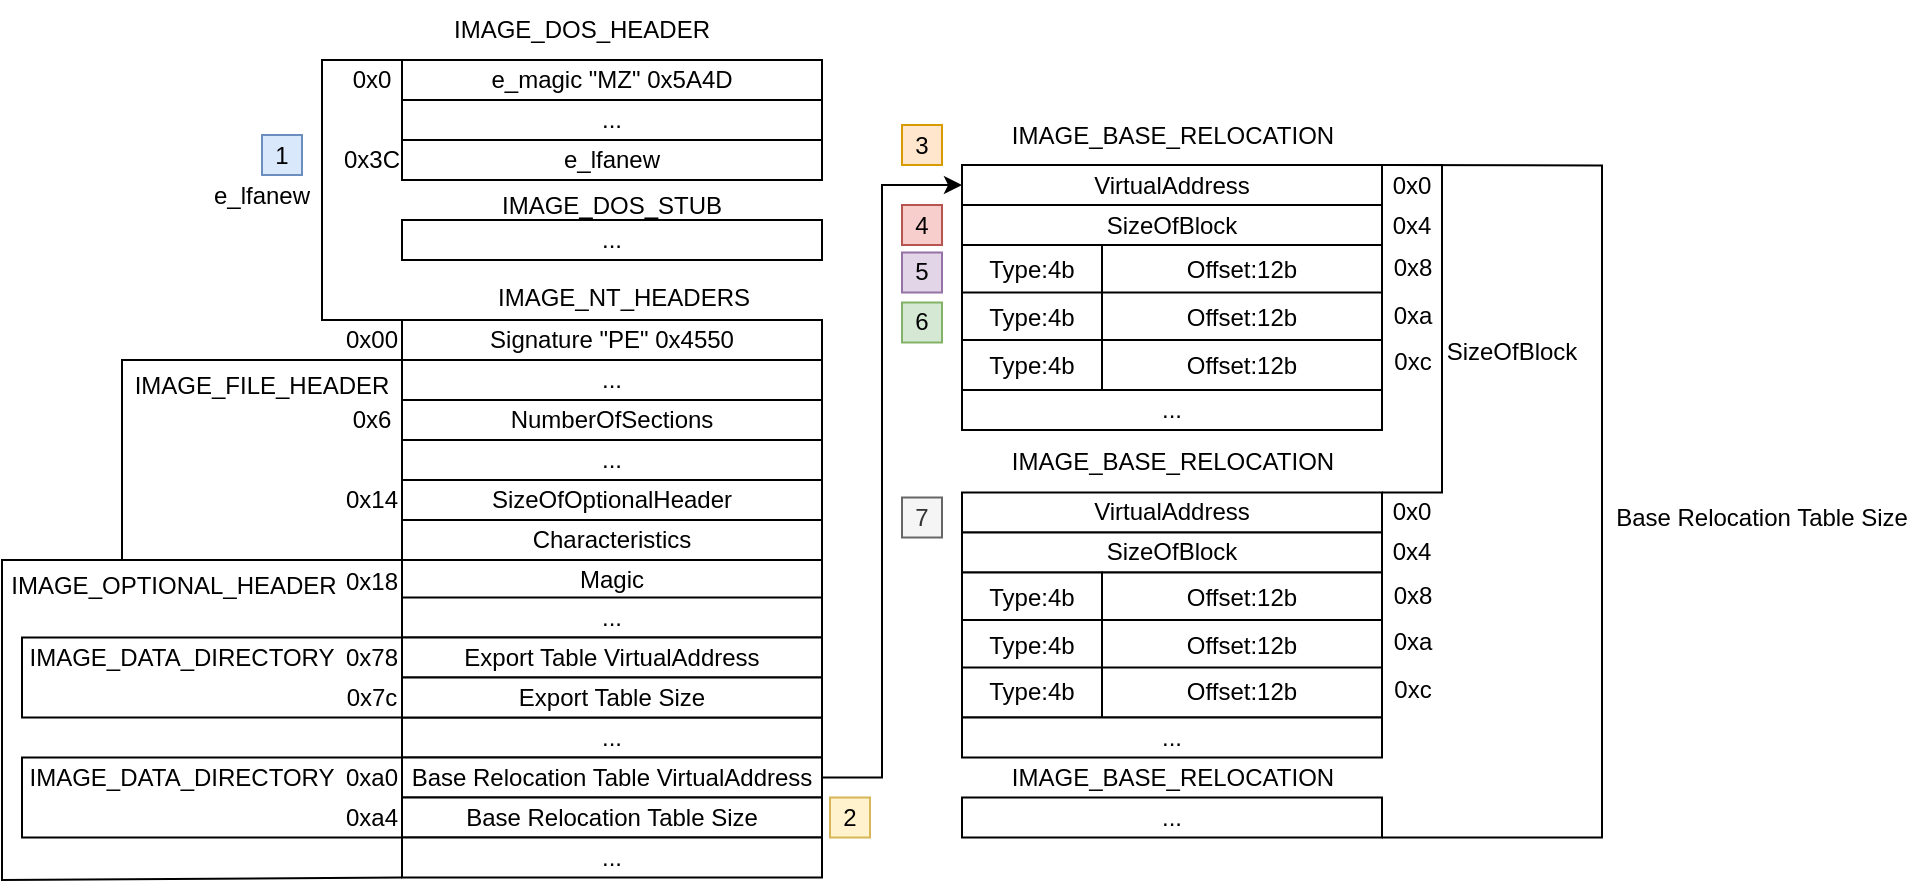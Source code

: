 <mxfile version="22.1.6" type="onedrive">
  <diagram name="Page-1" id="pHEPHSNzroZGBA2xfd93">
    <mxGraphModel grid="1" page="1" gridSize="10" guides="1" tooltips="1" connect="1" arrows="1" fold="1" pageScale="1" pageWidth="827" pageHeight="1169" math="0" shadow="0">
      <root>
        <mxCell id="0" />
        <mxCell id="1" parent="0" />
        <mxCell id="MioMPjP0-Vt7P5CjDEhL-3" value="0x18" style="text;html=1;strokeColor=none;fillColor=none;align=center;verticalAlign=middle;whiteSpace=wrap;rounded=0;" vertex="1" parent="1">
          <mxGeometry x="170" y="558.5" width="30" height="25" as="geometry" />
        </mxCell>
        <mxCell id="MioMPjP0-Vt7P5CjDEhL-4" value="IMAGE_DOS_HEADER" style="text;html=1;strokeColor=none;fillColor=none;align=center;verticalAlign=middle;whiteSpace=wrap;rounded=0;" vertex="1" parent="1">
          <mxGeometry x="230" y="280" width="120" height="30" as="geometry" />
        </mxCell>
        <mxCell id="MioMPjP0-Vt7P5CjDEhL-5" value="e_lfanew" style="text;html=1;strokeColor=none;fillColor=none;align=center;verticalAlign=middle;whiteSpace=wrap;rounded=0;" vertex="1" parent="1">
          <mxGeometry x="100" y="367.5" width="60" height="20" as="geometry" />
        </mxCell>
        <mxCell id="MioMPjP0-Vt7P5CjDEhL-9" value="0x3C" style="text;html=1;strokeColor=none;fillColor=none;align=center;verticalAlign=middle;whiteSpace=wrap;rounded=0;" vertex="1" parent="1">
          <mxGeometry x="170" y="347.5" width="30" height="25" as="geometry" />
        </mxCell>
        <mxCell id="MioMPjP0-Vt7P5CjDEhL-11" value="0x0" style="text;html=1;strokeColor=none;fillColor=none;align=center;verticalAlign=middle;whiteSpace=wrap;rounded=0;" vertex="1" parent="1">
          <mxGeometry x="170" y="310" width="30" height="20" as="geometry" />
        </mxCell>
        <mxCell id="MioMPjP0-Vt7P5CjDEhL-16" value="0x00" style="text;html=1;strokeColor=none;fillColor=none;align=center;verticalAlign=middle;whiteSpace=wrap;rounded=0;" vertex="1" parent="1">
          <mxGeometry x="170" y="440" width="30" height="20" as="geometry" />
        </mxCell>
        <mxCell id="MioMPjP0-Vt7P5CjDEhL-21" value="" style="endArrow=none;html=1;rounded=0;exitX=0;exitY=0;exitDx=0;exitDy=0;entryX=0;entryY=1;entryDx=0;entryDy=0;" edge="1" parent="1" target="MioMPjP0-Vt7P5CjDEhL-20">
          <mxGeometry width="50" height="50" relative="1" as="geometry">
            <mxPoint x="200" y="460" as="sourcePoint" />
            <mxPoint x="200" y="590" as="targetPoint" />
            <Array as="points">
              <mxPoint x="60" y="460" />
              <mxPoint x="60" y="560" />
            </Array>
          </mxGeometry>
        </mxCell>
        <mxCell id="MioMPjP0-Vt7P5CjDEhL-22" value="IMAGE_FILE_HEADER" style="text;html=1;strokeColor=none;fillColor=none;align=center;verticalAlign=middle;whiteSpace=wrap;rounded=0;" vertex="1" parent="1">
          <mxGeometry x="65" y="460" width="130" height="25" as="geometry" />
        </mxCell>
        <mxCell id="MioMPjP0-Vt7P5CjDEhL-23" value="0x6" style="text;html=1;strokeColor=none;fillColor=none;align=center;verticalAlign=middle;whiteSpace=wrap;rounded=0;" vertex="1" parent="1">
          <mxGeometry x="170" y="480" width="30" height="20" as="geometry" />
        </mxCell>
        <mxCell id="MioMPjP0-Vt7P5CjDEhL-24" value="0x14" style="text;html=1;strokeColor=none;fillColor=none;align=center;verticalAlign=middle;whiteSpace=wrap;rounded=0;" vertex="1" parent="1">
          <mxGeometry x="170" y="520" width="30" height="20" as="geometry" />
        </mxCell>
        <mxCell id="MioMPjP0-Vt7P5CjDEhL-26" value="" style="endArrow=none;html=1;rounded=0;exitX=0;exitY=0;exitDx=0;exitDy=0;entryX=0;entryY=1;entryDx=0;entryDy=0;" edge="1" parent="1" target="MioMPjP0-Vt7P5CjDEhL-78">
          <mxGeometry width="50" height="50" relative="1" as="geometry">
            <mxPoint x="200" y="560" as="sourcePoint" />
            <mxPoint x="200" y="919" as="targetPoint" />
            <Array as="points">
              <mxPoint y="560" />
              <mxPoint y="720" />
            </Array>
          </mxGeometry>
        </mxCell>
        <mxCell id="MioMPjP0-Vt7P5CjDEhL-27" value="IMAGE_OPTIONAL_HEADER" style="text;html=1;strokeColor=none;fillColor=none;align=center;verticalAlign=middle;whiteSpace=wrap;rounded=0;" vertex="1" parent="1">
          <mxGeometry x="6" y="560" width="160" height="25" as="geometry" />
        </mxCell>
        <mxCell id="MioMPjP0-Vt7P5CjDEhL-63" value="1" style="text;html=1;strokeColor=#6c8ebf;fillColor=#dae8fc;align=center;verticalAlign=middle;whiteSpace=wrap;rounded=0;" vertex="1" parent="1">
          <mxGeometry x="130" y="347.5" width="20" height="20" as="geometry" />
        </mxCell>
        <mxCell id="MioMPjP0-Vt7P5CjDEhL-74" value="0xa0" style="text;html=1;strokeColor=none;fillColor=none;align=center;verticalAlign=middle;whiteSpace=wrap;rounded=0;" vertex="1" parent="1">
          <mxGeometry x="170" y="656.25" width="30" height="25" as="geometry" />
        </mxCell>
        <mxCell id="MioMPjP0-Vt7P5CjDEhL-75" value="0xa4" style="text;html=1;strokeColor=none;fillColor=none;align=center;verticalAlign=middle;whiteSpace=wrap;rounded=0;" vertex="1" parent="1">
          <mxGeometry x="170" y="676.25" width="30" height="25" as="geometry" />
        </mxCell>
        <mxCell id="MioMPjP0-Vt7P5CjDEhL-76" value="IMAGE_DATA_DIRECTORY" style="text;html=1;strokeColor=none;fillColor=none;align=center;verticalAlign=middle;whiteSpace=wrap;rounded=0;" vertex="1" parent="1">
          <mxGeometry x="10" y="653.75" width="160" height="30" as="geometry" />
        </mxCell>
        <mxCell id="MioMPjP0-Vt7P5CjDEhL-77" value="" style="endArrow=none;html=1;rounded=0;exitX=0;exitY=1;exitDx=0;exitDy=0;entryX=0;entryY=1;entryDx=0;entryDy=0;" edge="1" parent="1">
          <mxGeometry width="50" height="50" relative="1" as="geometry">
            <mxPoint x="200" y="658.75" as="sourcePoint" />
            <mxPoint x="200" y="698.75" as="targetPoint" />
            <Array as="points">
              <mxPoint x="10" y="658.75" />
              <mxPoint x="10" y="698.75" />
            </Array>
          </mxGeometry>
        </mxCell>
        <mxCell id="MioMPjP0-Vt7P5CjDEhL-1" value="Signature &quot;PE&quot; 0x4550" style="rounded=0;whiteSpace=wrap;html=1;" vertex="1" parent="1">
          <mxGeometry x="200" y="440" width="210.0" height="20" as="geometry" />
        </mxCell>
        <mxCell id="MioMPjP0-Vt7P5CjDEhL-2" value="..." style="rounded=0;whiteSpace=wrap;html=1;" vertex="1" parent="1">
          <mxGeometry x="200" y="460" width="210.0" height="20" as="geometry" />
        </mxCell>
        <mxCell id="MioMPjP0-Vt7P5CjDEhL-6" value="" style="rounded=0;whiteSpace=wrap;html=1;" vertex="1" parent="1">
          <mxGeometry x="200" y="310" width="210.0" height="20" as="geometry" />
        </mxCell>
        <mxCell id="MioMPjP0-Vt7P5CjDEhL-7" value="..." style="rounded=0;whiteSpace=wrap;html=1;" vertex="1" parent="1">
          <mxGeometry x="200" y="330" width="210.0" height="20" as="geometry" />
        </mxCell>
        <mxCell id="MioMPjP0-Vt7P5CjDEhL-8" value="e_lfanew" style="rounded=0;whiteSpace=wrap;html=1;" vertex="1" parent="1">
          <mxGeometry x="200" y="350" width="210.0" height="20" as="geometry" />
        </mxCell>
        <mxCell id="MioMPjP0-Vt7P5CjDEhL-10" value="e_magic &quot;MZ&quot; 0x5A4D" style="rounded=0;whiteSpace=wrap;html=1;" vertex="1" parent="1">
          <mxGeometry x="200" y="310" width="210.0" height="20" as="geometry" />
        </mxCell>
        <mxCell id="MioMPjP0-Vt7P5CjDEhL-12" value="IMAGE_NT_HEADERS" style="text;html=1;strokeColor=none;fillColor=none;align=center;verticalAlign=middle;whiteSpace=wrap;rounded=0;" vertex="1" parent="1">
          <mxGeometry x="240.833" y="420" width="140.0" height="18" as="geometry" />
        </mxCell>
        <mxCell id="MioMPjP0-Vt7P5CjDEhL-14" value="IMAGE_DOS_STUB" style="text;html=1;strokeColor=none;fillColor=none;align=center;verticalAlign=middle;whiteSpace=wrap;rounded=0;" vertex="1" parent="1">
          <mxGeometry x="229.167" y="367.5" width="151.667" height="30" as="geometry" />
        </mxCell>
        <mxCell id="MioMPjP0-Vt7P5CjDEhL-15" value="..." style="rounded=0;whiteSpace=wrap;html=1;" vertex="1" parent="1">
          <mxGeometry x="200" y="390" width="210.0" height="20" as="geometry" />
        </mxCell>
        <mxCell id="MioMPjP0-Vt7P5CjDEhL-17" value="..." style="rounded=0;whiteSpace=wrap;html=1;" vertex="1" parent="1">
          <mxGeometry x="200" y="500" width="210.0" height="20" as="geometry" />
        </mxCell>
        <mxCell id="MioMPjP0-Vt7P5CjDEhL-18" value="NumberOfSections" style="rounded=0;whiteSpace=wrap;html=1;" vertex="1" parent="1">
          <mxGeometry x="200" y="480" width="210.0" height="20" as="geometry" />
        </mxCell>
        <mxCell id="MioMPjP0-Vt7P5CjDEhL-19" value="SizeOfOptionalHeader" style="rounded=0;whiteSpace=wrap;html=1;" vertex="1" parent="1">
          <mxGeometry x="200" y="520" width="210.0" height="20" as="geometry" />
        </mxCell>
        <mxCell id="MioMPjP0-Vt7P5CjDEhL-20" value="Characteristics" style="rounded=0;whiteSpace=wrap;html=1;" vertex="1" parent="1">
          <mxGeometry x="200" y="540" width="210.0" height="20" as="geometry" />
        </mxCell>
        <mxCell id="MioMPjP0-Vt7P5CjDEhL-25" value="Magic" style="rounded=0;whiteSpace=wrap;html=1;" vertex="1" parent="1">
          <mxGeometry x="200" y="560" width="210.0" height="20" as="geometry" />
        </mxCell>
        <mxCell id="MioMPjP0-Vt7P5CjDEhL-36" value="..." style="rounded=0;whiteSpace=wrap;html=1;" vertex="1" parent="1">
          <mxGeometry x="200" y="578.75" width="210.0" height="20" as="geometry" />
        </mxCell>
        <mxCell id="MioMPjP0-Vt7P5CjDEhL-71" value="..." style="rounded=0;whiteSpace=wrap;html=1;" vertex="1" parent="1">
          <mxGeometry x="200" y="638.75" width="210.0" height="20" as="geometry" />
        </mxCell>
        <mxCell id="MioMPjP0-Vt7P5CjDEhL-94" style="edgeStyle=orthogonalEdgeStyle;rounded=0;orthogonalLoop=1;jettySize=auto;html=1;exitX=1;exitY=0.5;exitDx=0;exitDy=0;entryX=0;entryY=0.5;entryDx=0;entryDy=0;" edge="1" parent="1" source="MioMPjP0-Vt7P5CjDEhL-72" target="MioMPjP0-Vt7P5CjDEhL-83">
          <mxGeometry relative="1" as="geometry">
            <Array as="points">
              <mxPoint x="440" y="669" />
              <mxPoint x="440" y="373" />
            </Array>
          </mxGeometry>
        </mxCell>
        <mxCell id="MioMPjP0-Vt7P5CjDEhL-72" value="Base Relocation Table&amp;nbsp;VirtualAddress" style="rounded=0;whiteSpace=wrap;html=1;" vertex="1" parent="1">
          <mxGeometry x="200" y="658.75" width="210.0" height="20" as="geometry" />
        </mxCell>
        <mxCell id="MioMPjP0-Vt7P5CjDEhL-73" value="Base Relocation Table&amp;nbsp;Size" style="rounded=0;whiteSpace=wrap;html=1;" vertex="1" parent="1">
          <mxGeometry x="200" y="678.75" width="210.0" height="20" as="geometry" />
        </mxCell>
        <mxCell id="MioMPjP0-Vt7P5CjDEhL-78" value="..." style="rounded=0;whiteSpace=wrap;html=1;" vertex="1" parent="1">
          <mxGeometry x="200" y="698.75" width="210.0" height="20" as="geometry" />
        </mxCell>
        <mxCell id="MioMPjP0-Vt7P5CjDEhL-13" value="" style="endArrow=none;html=1;rounded=0;exitX=0;exitY=0;exitDx=0;exitDy=0;entryX=0;entryY=0;entryDx=0;entryDy=0;edgeStyle=orthogonalEdgeStyle;" edge="1" parent="1" source="MioMPjP0-Vt7P5CjDEhL-10" target="MioMPjP0-Vt7P5CjDEhL-1">
          <mxGeometry width="50" height="50" relative="1" as="geometry">
            <mxPoint x="655.0" y="810" as="sourcePoint" />
            <mxPoint x="433.333" y="710" as="targetPoint" />
            <Array as="points">
              <mxPoint x="160" y="310" />
              <mxPoint x="160" y="440" />
            </Array>
          </mxGeometry>
        </mxCell>
        <mxCell id="MioMPjP0-Vt7P5CjDEhL-81" value="2" style="text;html=1;strokeColor=#d6b656;fillColor=#fff2cc;align=center;verticalAlign=middle;whiteSpace=wrap;rounded=0;" vertex="1" parent="1">
          <mxGeometry x="414" y="678.75" width="20" height="20" as="geometry" />
        </mxCell>
        <mxCell id="MioMPjP0-Vt7P5CjDEhL-82" value="3" style="text;html=1;strokeColor=#d79b00;fillColor=#ffe6cc;align=center;verticalAlign=middle;whiteSpace=wrap;rounded=0;" vertex="1" parent="1">
          <mxGeometry x="450" y="342.5" width="20" height="20" as="geometry" />
        </mxCell>
        <mxCell id="MioMPjP0-Vt7P5CjDEhL-129" style="edgeStyle=orthogonalEdgeStyle;rounded=0;orthogonalLoop=1;jettySize=auto;html=1;exitX=1;exitY=0;exitDx=0;exitDy=0;entryX=1;entryY=0;entryDx=0;entryDy=0;endArrow=none;endFill=0;" edge="1" parent="1" source="MioMPjP0-Vt7P5CjDEhL-83" target="MioMPjP0-Vt7P5CjDEhL-114">
          <mxGeometry relative="1" as="geometry">
            <Array as="points">
              <mxPoint x="720" y="362.5" />
              <mxPoint x="720" y="526.5" />
            </Array>
          </mxGeometry>
        </mxCell>
        <mxCell id="MioMPjP0-Vt7P5CjDEhL-83" value="VirtualAddress" style="rounded=0;whiteSpace=wrap;html=1;" vertex="1" parent="1">
          <mxGeometry x="480" y="362.5" width="210.0" height="20" as="geometry" />
        </mxCell>
        <mxCell id="MioMPjP0-Vt7P5CjDEhL-84" value="SizeOfBlock" style="rounded=0;whiteSpace=wrap;html=1;" vertex="1" parent="1">
          <mxGeometry x="480" y="382.5" width="210.0" height="20" as="geometry" />
        </mxCell>
        <mxCell id="MioMPjP0-Vt7P5CjDEhL-95" value="IMAGE_BASE_RELOCATION" style="text;html=1;strokeColor=none;fillColor=none;align=center;verticalAlign=middle;whiteSpace=wrap;rounded=0;" vertex="1" parent="1">
          <mxGeometry x="502.5" y="332.5" width="165" height="30" as="geometry" />
        </mxCell>
        <mxCell id="MioMPjP0-Vt7P5CjDEhL-97" value="4" style="text;html=1;strokeColor=#b85450;fillColor=#f8cecc;align=center;verticalAlign=middle;whiteSpace=wrap;rounded=0;" vertex="1" parent="1">
          <mxGeometry x="450" y="382.5" width="20" height="20" as="geometry" />
        </mxCell>
        <mxCell id="MioMPjP0-Vt7P5CjDEhL-101" value="0x0" style="text;html=1;strokeColor=none;fillColor=none;align=center;verticalAlign=middle;whiteSpace=wrap;rounded=0;" vertex="1" parent="1">
          <mxGeometry x="690" y="365" width="30" height="15" as="geometry" />
        </mxCell>
        <mxCell id="MioMPjP0-Vt7P5CjDEhL-102" value="0x4" style="text;html=1;strokeColor=none;fillColor=none;align=center;verticalAlign=middle;whiteSpace=wrap;rounded=0;" vertex="1" parent="1">
          <mxGeometry x="690" y="385" width="30" height="15" as="geometry" />
        </mxCell>
        <mxCell id="MioMPjP0-Vt7P5CjDEhL-103" value="Type:4b" style="rounded=0;whiteSpace=wrap;html=1;" vertex="1" parent="1">
          <mxGeometry x="480" y="402.5" width="70" height="25" as="geometry" />
        </mxCell>
        <mxCell id="MioMPjP0-Vt7P5CjDEhL-105" value="Offset:12b" style="rounded=0;whiteSpace=wrap;html=1;" vertex="1" parent="1">
          <mxGeometry x="550" y="402.5" width="140" height="25" as="geometry" />
        </mxCell>
        <mxCell id="MioMPjP0-Vt7P5CjDEhL-106" value="0x8" style="text;html=1;strokeColor=none;fillColor=none;align=center;verticalAlign=middle;whiteSpace=wrap;rounded=0;" vertex="1" parent="1">
          <mxGeometry x="692.5" y="400" width="25" height="27.5" as="geometry" />
        </mxCell>
        <mxCell id="MioMPjP0-Vt7P5CjDEhL-107" value="Type:4b" style="rounded=0;whiteSpace=wrap;html=1;" vertex="1" parent="1">
          <mxGeometry x="480" y="426.25" width="70" height="25" as="geometry" />
        </mxCell>
        <mxCell id="MioMPjP0-Vt7P5CjDEhL-108" value="Offset:12b" style="rounded=0;whiteSpace=wrap;html=1;" vertex="1" parent="1">
          <mxGeometry x="550" y="426.25" width="140" height="25" as="geometry" />
        </mxCell>
        <mxCell id="MioMPjP0-Vt7P5CjDEhL-109" value="0xa" style="text;html=1;strokeColor=none;fillColor=none;align=center;verticalAlign=middle;whiteSpace=wrap;rounded=0;" vertex="1" parent="1">
          <mxGeometry x="692.5" y="423.75" width="25" height="27.5" as="geometry" />
        </mxCell>
        <mxCell id="MioMPjP0-Vt7P5CjDEhL-110" value="Type:4b" style="rounded=0;whiteSpace=wrap;html=1;" vertex="1" parent="1">
          <mxGeometry x="480" y="450" width="70" height="25" as="geometry" />
        </mxCell>
        <mxCell id="MioMPjP0-Vt7P5CjDEhL-111" value="Offset:12b" style="rounded=0;whiteSpace=wrap;html=1;" vertex="1" parent="1">
          <mxGeometry x="550" y="450" width="140" height="25" as="geometry" />
        </mxCell>
        <mxCell id="MioMPjP0-Vt7P5CjDEhL-112" value="0xc" style="text;html=1;strokeColor=none;fillColor=none;align=center;verticalAlign=middle;whiteSpace=wrap;rounded=0;" vertex="1" parent="1">
          <mxGeometry x="692.5" y="447.5" width="25" height="27.5" as="geometry" />
        </mxCell>
        <mxCell id="MioMPjP0-Vt7P5CjDEhL-113" value="..." style="rounded=0;whiteSpace=wrap;html=1;" vertex="1" parent="1">
          <mxGeometry x="480" y="475" width="210.0" height="20" as="geometry" />
        </mxCell>
        <mxCell id="MioMPjP0-Vt7P5CjDEhL-114" value="VirtualAddress" style="rounded=0;whiteSpace=wrap;html=1;" vertex="1" parent="1">
          <mxGeometry x="480" y="526.25" width="210.0" height="20" as="geometry" />
        </mxCell>
        <mxCell id="MioMPjP0-Vt7P5CjDEhL-115" value="SizeOfBlock" style="rounded=0;whiteSpace=wrap;html=1;" vertex="1" parent="1">
          <mxGeometry x="480" y="546.25" width="210.0" height="20" as="geometry" />
        </mxCell>
        <mxCell id="MioMPjP0-Vt7P5CjDEhL-116" value="IMAGE_BASE_RELOCATION" style="text;html=1;strokeColor=none;fillColor=none;align=center;verticalAlign=middle;whiteSpace=wrap;rounded=0;" vertex="1" parent="1">
          <mxGeometry x="502.5" y="496.25" width="165" height="30" as="geometry" />
        </mxCell>
        <mxCell id="MioMPjP0-Vt7P5CjDEhL-117" value="0x0" style="text;html=1;strokeColor=none;fillColor=none;align=center;verticalAlign=middle;whiteSpace=wrap;rounded=0;" vertex="1" parent="1">
          <mxGeometry x="690" y="528.75" width="30" height="15" as="geometry" />
        </mxCell>
        <mxCell id="MioMPjP0-Vt7P5CjDEhL-118" value="0x4" style="text;html=1;strokeColor=none;fillColor=none;align=center;verticalAlign=middle;whiteSpace=wrap;rounded=0;" vertex="1" parent="1">
          <mxGeometry x="690" y="548.75" width="30" height="15" as="geometry" />
        </mxCell>
        <mxCell id="MioMPjP0-Vt7P5CjDEhL-119" value="Type:4b" style="rounded=0;whiteSpace=wrap;html=1;" vertex="1" parent="1">
          <mxGeometry x="480" y="566.25" width="70" height="25" as="geometry" />
        </mxCell>
        <mxCell id="MioMPjP0-Vt7P5CjDEhL-120" value="Offset:12b" style="rounded=0;whiteSpace=wrap;html=1;" vertex="1" parent="1">
          <mxGeometry x="550" y="566.25" width="140" height="25" as="geometry" />
        </mxCell>
        <mxCell id="MioMPjP0-Vt7P5CjDEhL-121" value="0x8" style="text;html=1;strokeColor=none;fillColor=none;align=center;verticalAlign=middle;whiteSpace=wrap;rounded=0;" vertex="1" parent="1">
          <mxGeometry x="692.5" y="563.75" width="25" height="27.5" as="geometry" />
        </mxCell>
        <mxCell id="MioMPjP0-Vt7P5CjDEhL-122" value="Type:4b" style="rounded=0;whiteSpace=wrap;html=1;" vertex="1" parent="1">
          <mxGeometry x="480" y="590" width="70" height="25" as="geometry" />
        </mxCell>
        <mxCell id="MioMPjP0-Vt7P5CjDEhL-123" value="Offset:12b" style="rounded=0;whiteSpace=wrap;html=1;" vertex="1" parent="1">
          <mxGeometry x="550" y="590" width="140" height="25" as="geometry" />
        </mxCell>
        <mxCell id="MioMPjP0-Vt7P5CjDEhL-124" value="0xa" style="text;html=1;strokeColor=none;fillColor=none;align=center;verticalAlign=middle;whiteSpace=wrap;rounded=0;" vertex="1" parent="1">
          <mxGeometry x="692.5" y="587.5" width="25" height="27.5" as="geometry" />
        </mxCell>
        <mxCell id="MioMPjP0-Vt7P5CjDEhL-125" value="Type:4b" style="rounded=0;whiteSpace=wrap;html=1;" vertex="1" parent="1">
          <mxGeometry x="480" y="613.75" width="70" height="25" as="geometry" />
        </mxCell>
        <mxCell id="MioMPjP0-Vt7P5CjDEhL-126" value="Offset:12b" style="rounded=0;whiteSpace=wrap;html=1;" vertex="1" parent="1">
          <mxGeometry x="550" y="613.75" width="140" height="25" as="geometry" />
        </mxCell>
        <mxCell id="MioMPjP0-Vt7P5CjDEhL-127" value="0xc" style="text;html=1;strokeColor=none;fillColor=none;align=center;verticalAlign=middle;whiteSpace=wrap;rounded=0;" vertex="1" parent="1">
          <mxGeometry x="692.5" y="611.25" width="25" height="27.5" as="geometry" />
        </mxCell>
        <mxCell id="MioMPjP0-Vt7P5CjDEhL-128" value="..." style="rounded=0;whiteSpace=wrap;html=1;" vertex="1" parent="1">
          <mxGeometry x="480" y="638.75" width="210.0" height="20" as="geometry" />
        </mxCell>
        <mxCell id="MioMPjP0-Vt7P5CjDEhL-130" value="SizeOfBlock" style="text;html=1;strokeColor=none;fillColor=none;align=center;verticalAlign=middle;whiteSpace=wrap;rounded=0;" vertex="1" parent="1">
          <mxGeometry x="720" y="446" width="70" height="20" as="geometry" />
        </mxCell>
        <mxCell id="MioMPjP0-Vt7P5CjDEhL-132" value="" style="endArrow=none;html=1;rounded=0;exitX=1;exitY=0;exitDx=0;exitDy=0;entryX=1;entryY=1;entryDx=0;entryDy=0;" edge="1" parent="1" source="MioMPjP0-Vt7P5CjDEhL-83" target="MioMPjP0-Vt7P5CjDEhL-139">
          <mxGeometry width="50" height="50" relative="1" as="geometry">
            <mxPoint x="610" y="557.5" as="sourcePoint" />
            <mxPoint x="660" y="507.5" as="targetPoint" />
            <Array as="points">
              <mxPoint x="800" y="362.75" />
              <mxPoint x="800" y="698.75" />
            </Array>
          </mxGeometry>
        </mxCell>
        <mxCell id="MioMPjP0-Vt7P5CjDEhL-133" value="Export Table VirtualAddress" style="rounded=0;whiteSpace=wrap;html=1;" vertex="1" parent="1">
          <mxGeometry x="200" y="598.75" width="210" height="20" as="geometry" />
        </mxCell>
        <mxCell id="MioMPjP0-Vt7P5CjDEhL-134" value="Export Table&amp;nbsp;Size" style="rounded=0;whiteSpace=wrap;html=1;" vertex="1" parent="1">
          <mxGeometry x="200" y="618.75" width="210" height="20" as="geometry" />
        </mxCell>
        <mxCell id="MioMPjP0-Vt7P5CjDEhL-135" value="IMAGE_DATA_DIRECTORY" style="text;html=1;strokeColor=none;fillColor=none;align=center;verticalAlign=middle;whiteSpace=wrap;rounded=0;" vertex="1" parent="1">
          <mxGeometry x="10" y="593.75" width="160" height="30" as="geometry" />
        </mxCell>
        <mxCell id="MioMPjP0-Vt7P5CjDEhL-136" value="" style="endArrow=none;html=1;rounded=0;exitX=0;exitY=1;exitDx=0;exitDy=0;entryX=0;entryY=1;entryDx=0;entryDy=0;" edge="1" parent="1" target="MioMPjP0-Vt7P5CjDEhL-134">
          <mxGeometry width="50" height="50" relative="1" as="geometry">
            <mxPoint x="200" y="598.75" as="sourcePoint" />
            <mxPoint x="200" y="798.75" as="targetPoint" />
            <Array as="points">
              <mxPoint x="10" y="598.75" />
              <mxPoint x="10" y="638.75" />
            </Array>
          </mxGeometry>
        </mxCell>
        <mxCell id="MioMPjP0-Vt7P5CjDEhL-137" value="0x78" style="text;html=1;strokeColor=none;fillColor=none;align=center;verticalAlign=middle;whiteSpace=wrap;rounded=0;" vertex="1" parent="1">
          <mxGeometry x="170" y="596.25" width="30" height="25" as="geometry" />
        </mxCell>
        <mxCell id="MioMPjP0-Vt7P5CjDEhL-138" value="IMAGE_BASE_RELOCATION" style="text;html=1;strokeColor=none;fillColor=none;align=center;verticalAlign=middle;whiteSpace=wrap;rounded=0;" vertex="1" parent="1">
          <mxGeometry x="512.5" y="658.75" width="145" height="20" as="geometry" />
        </mxCell>
        <mxCell id="MioMPjP0-Vt7P5CjDEhL-139" value="..." style="rounded=0;whiteSpace=wrap;html=1;" vertex="1" parent="1">
          <mxGeometry x="480" y="678.75" width="210" height="20" as="geometry" />
        </mxCell>
        <mxCell id="MioMPjP0-Vt7P5CjDEhL-140" value="Base Relocation Table Size" style="text;html=1;strokeColor=none;fillColor=none;align=center;verticalAlign=middle;whiteSpace=wrap;rounded=0;" vertex="1" parent="1">
          <mxGeometry x="800" y="523.75" width="160" height="30" as="geometry" />
        </mxCell>
        <mxCell id="MioMPjP0-Vt7P5CjDEhL-142" value="5" style="text;html=1;strokeColor=#9673a6;fillColor=#e1d5e7;align=center;verticalAlign=middle;whiteSpace=wrap;rounded=0;" vertex="1" parent="1">
          <mxGeometry x="450" y="406.25" width="20" height="20" as="geometry" />
        </mxCell>
        <mxCell id="MioMPjP0-Vt7P5CjDEhL-143" value="6" style="text;html=1;strokeColor=#82b366;fillColor=#d5e8d4;align=center;verticalAlign=middle;whiteSpace=wrap;rounded=0;" vertex="1" parent="1">
          <mxGeometry x="450" y="431.25" width="20" height="20" as="geometry" />
        </mxCell>
        <mxCell id="MioMPjP0-Vt7P5CjDEhL-144" value="7" style="text;html=1;strokeColor=#666666;fillColor=#f5f5f5;align=center;verticalAlign=middle;whiteSpace=wrap;rounded=0;fontColor=#333333;" vertex="1" parent="1">
          <mxGeometry x="450" y="528.75" width="20" height="20" as="geometry" />
        </mxCell>
        <mxCell id="MioMPjP0-Vt7P5CjDEhL-145" value="0x7c" style="text;html=1;strokeColor=none;fillColor=none;align=center;verticalAlign=middle;whiteSpace=wrap;rounded=0;" vertex="1" parent="1">
          <mxGeometry x="170" y="616.25" width="30" height="25" as="geometry" />
        </mxCell>
      </root>
    </mxGraphModel>
  </diagram>
</mxfile>
